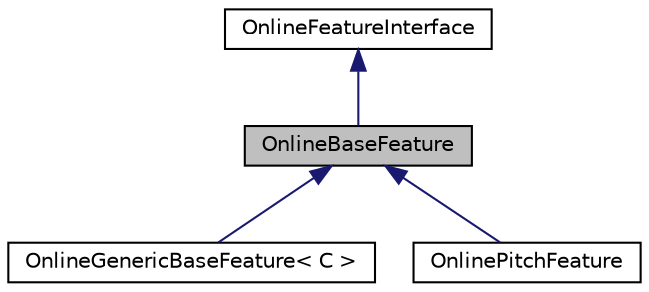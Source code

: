 digraph "OnlineBaseFeature"
{
  edge [fontname="Helvetica",fontsize="10",labelfontname="Helvetica",labelfontsize="10"];
  node [fontname="Helvetica",fontsize="10",shape=record];
  Node0 [label="OnlineBaseFeature",height=0.2,width=0.4,color="black", fillcolor="grey75", style="filled", fontcolor="black"];
  Node1 -> Node0 [dir="back",color="midnightblue",fontsize="10",style="solid",fontname="Helvetica"];
  Node1 [label="OnlineFeatureInterface",height=0.2,width=0.4,color="black", fillcolor="white", style="filled",URL="$classkaldi_1_1OnlineFeatureInterface.html",tooltip="OnlineFeatureInterface is an interface for online feature processing (it is also usable in the offlin..."];
  Node0 -> Node2 [dir="back",color="midnightblue",fontsize="10",style="solid",fontname="Helvetica"];
  Node2 [label="OnlineGenericBaseFeature\< C \>",height=0.2,width=0.4,color="black", fillcolor="white", style="filled",URL="$classkaldi_1_1OnlineGenericBaseFeature.html",tooltip="This is a templated class for online feature extraction; it&#39;s templated on a class like MfccComputer ..."];
  Node0 -> Node3 [dir="back",color="midnightblue",fontsize="10",style="solid",fontname="Helvetica"];
  Node3 [label="OnlinePitchFeature",height=0.2,width=0.4,color="black", fillcolor="white", style="filled",URL="$classkaldi_1_1OnlinePitchFeature.html"];
}
